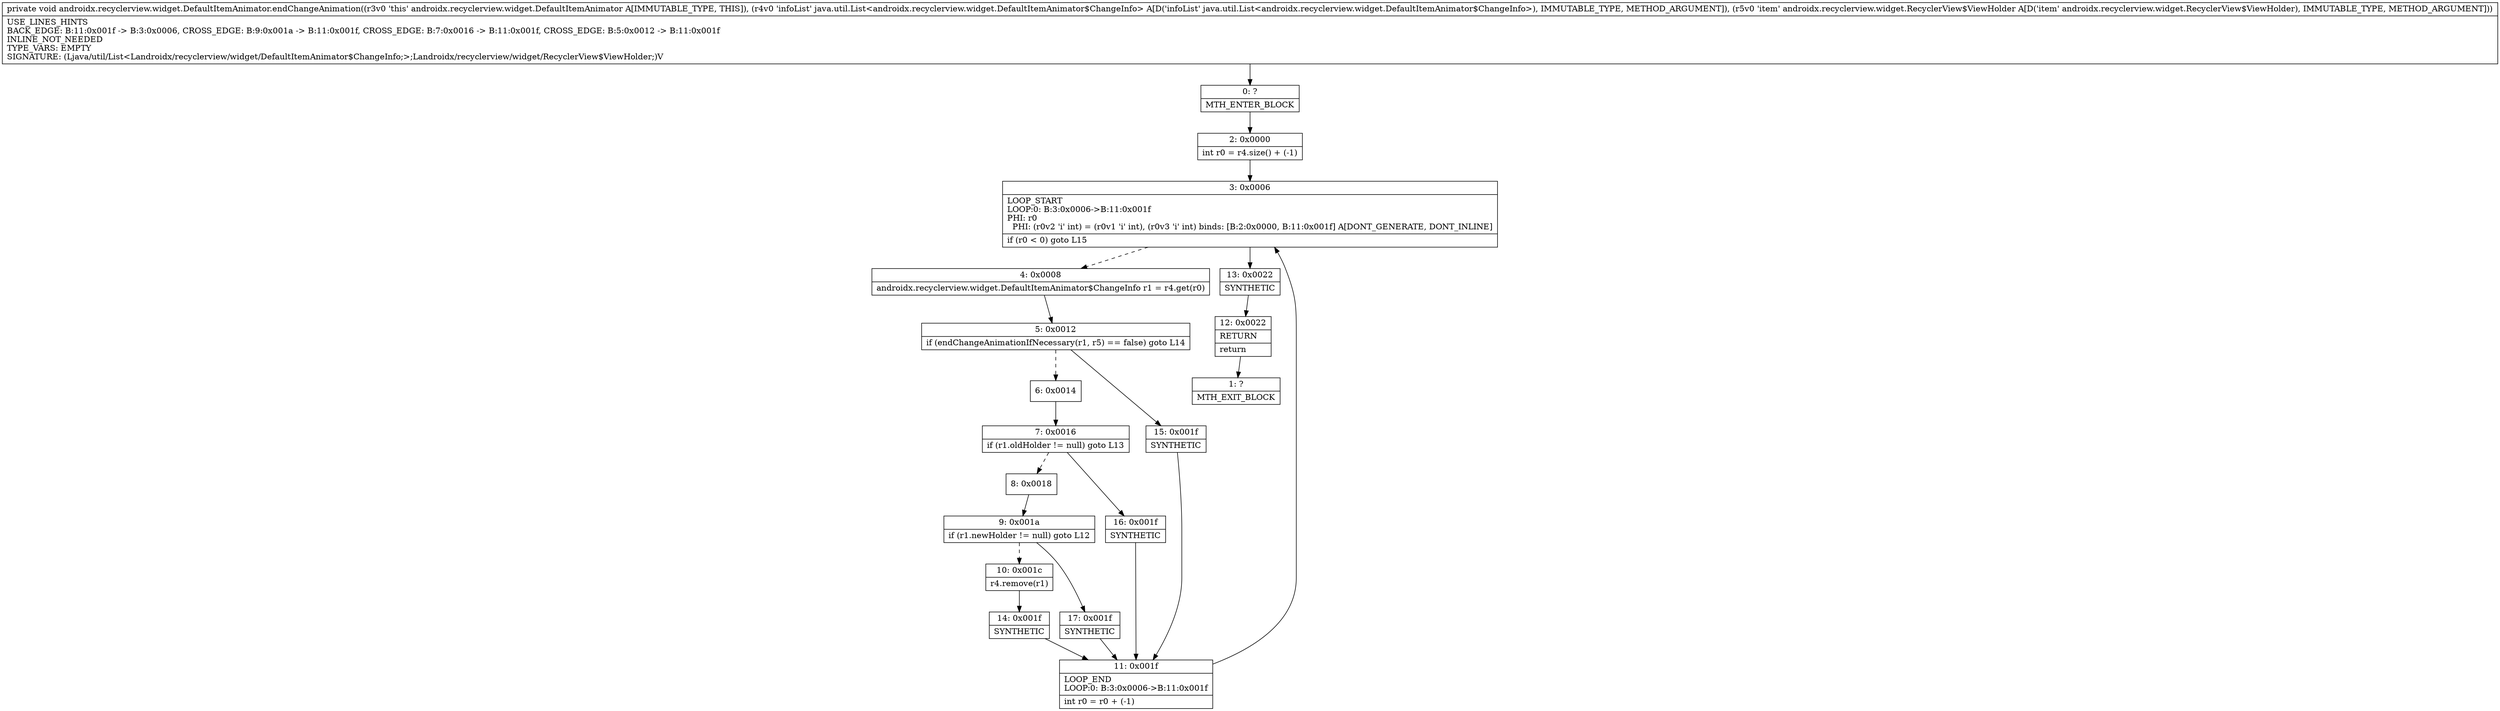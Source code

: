 digraph "CFG forandroidx.recyclerview.widget.DefaultItemAnimator.endChangeAnimation(Ljava\/util\/List;Landroidx\/recyclerview\/widget\/RecyclerView$ViewHolder;)V" {
Node_0 [shape=record,label="{0\:\ ?|MTH_ENTER_BLOCK\l}"];
Node_2 [shape=record,label="{2\:\ 0x0000|int r0 = r4.size() + (\-1)\l}"];
Node_3 [shape=record,label="{3\:\ 0x0006|LOOP_START\lLOOP:0: B:3:0x0006\-\>B:11:0x001f\lPHI: r0 \l  PHI: (r0v2 'i' int) = (r0v1 'i' int), (r0v3 'i' int) binds: [B:2:0x0000, B:11:0x001f] A[DONT_GENERATE, DONT_INLINE]\l|if (r0 \< 0) goto L15\l}"];
Node_4 [shape=record,label="{4\:\ 0x0008|androidx.recyclerview.widget.DefaultItemAnimator$ChangeInfo r1 = r4.get(r0)\l}"];
Node_5 [shape=record,label="{5\:\ 0x0012|if (endChangeAnimationIfNecessary(r1, r5) == false) goto L14\l}"];
Node_6 [shape=record,label="{6\:\ 0x0014}"];
Node_7 [shape=record,label="{7\:\ 0x0016|if (r1.oldHolder != null) goto L13\l}"];
Node_8 [shape=record,label="{8\:\ 0x0018}"];
Node_9 [shape=record,label="{9\:\ 0x001a|if (r1.newHolder != null) goto L12\l}"];
Node_10 [shape=record,label="{10\:\ 0x001c|r4.remove(r1)\l}"];
Node_14 [shape=record,label="{14\:\ 0x001f|SYNTHETIC\l}"];
Node_11 [shape=record,label="{11\:\ 0x001f|LOOP_END\lLOOP:0: B:3:0x0006\-\>B:11:0x001f\l|int r0 = r0 + (\-1)\l}"];
Node_17 [shape=record,label="{17\:\ 0x001f|SYNTHETIC\l}"];
Node_16 [shape=record,label="{16\:\ 0x001f|SYNTHETIC\l}"];
Node_15 [shape=record,label="{15\:\ 0x001f|SYNTHETIC\l}"];
Node_13 [shape=record,label="{13\:\ 0x0022|SYNTHETIC\l}"];
Node_12 [shape=record,label="{12\:\ 0x0022|RETURN\l|return\l}"];
Node_1 [shape=record,label="{1\:\ ?|MTH_EXIT_BLOCK\l}"];
MethodNode[shape=record,label="{private void androidx.recyclerview.widget.DefaultItemAnimator.endChangeAnimation((r3v0 'this' androidx.recyclerview.widget.DefaultItemAnimator A[IMMUTABLE_TYPE, THIS]), (r4v0 'infoList' java.util.List\<androidx.recyclerview.widget.DefaultItemAnimator$ChangeInfo\> A[D('infoList' java.util.List\<androidx.recyclerview.widget.DefaultItemAnimator$ChangeInfo\>), IMMUTABLE_TYPE, METHOD_ARGUMENT]), (r5v0 'item' androidx.recyclerview.widget.RecyclerView$ViewHolder A[D('item' androidx.recyclerview.widget.RecyclerView$ViewHolder), IMMUTABLE_TYPE, METHOD_ARGUMENT]))  | USE_LINES_HINTS\lBACK_EDGE: B:11:0x001f \-\> B:3:0x0006, CROSS_EDGE: B:9:0x001a \-\> B:11:0x001f, CROSS_EDGE: B:7:0x0016 \-\> B:11:0x001f, CROSS_EDGE: B:5:0x0012 \-\> B:11:0x001f\lINLINE_NOT_NEEDED\lTYPE_VARS: EMPTY\lSIGNATURE: (Ljava\/util\/List\<Landroidx\/recyclerview\/widget\/DefaultItemAnimator$ChangeInfo;\>;Landroidx\/recyclerview\/widget\/RecyclerView$ViewHolder;)V\l}"];
MethodNode -> Node_0;Node_0 -> Node_2;
Node_2 -> Node_3;
Node_3 -> Node_4[style=dashed];
Node_3 -> Node_13;
Node_4 -> Node_5;
Node_5 -> Node_6[style=dashed];
Node_5 -> Node_15;
Node_6 -> Node_7;
Node_7 -> Node_8[style=dashed];
Node_7 -> Node_16;
Node_8 -> Node_9;
Node_9 -> Node_10[style=dashed];
Node_9 -> Node_17;
Node_10 -> Node_14;
Node_14 -> Node_11;
Node_11 -> Node_3;
Node_17 -> Node_11;
Node_16 -> Node_11;
Node_15 -> Node_11;
Node_13 -> Node_12;
Node_12 -> Node_1;
}


